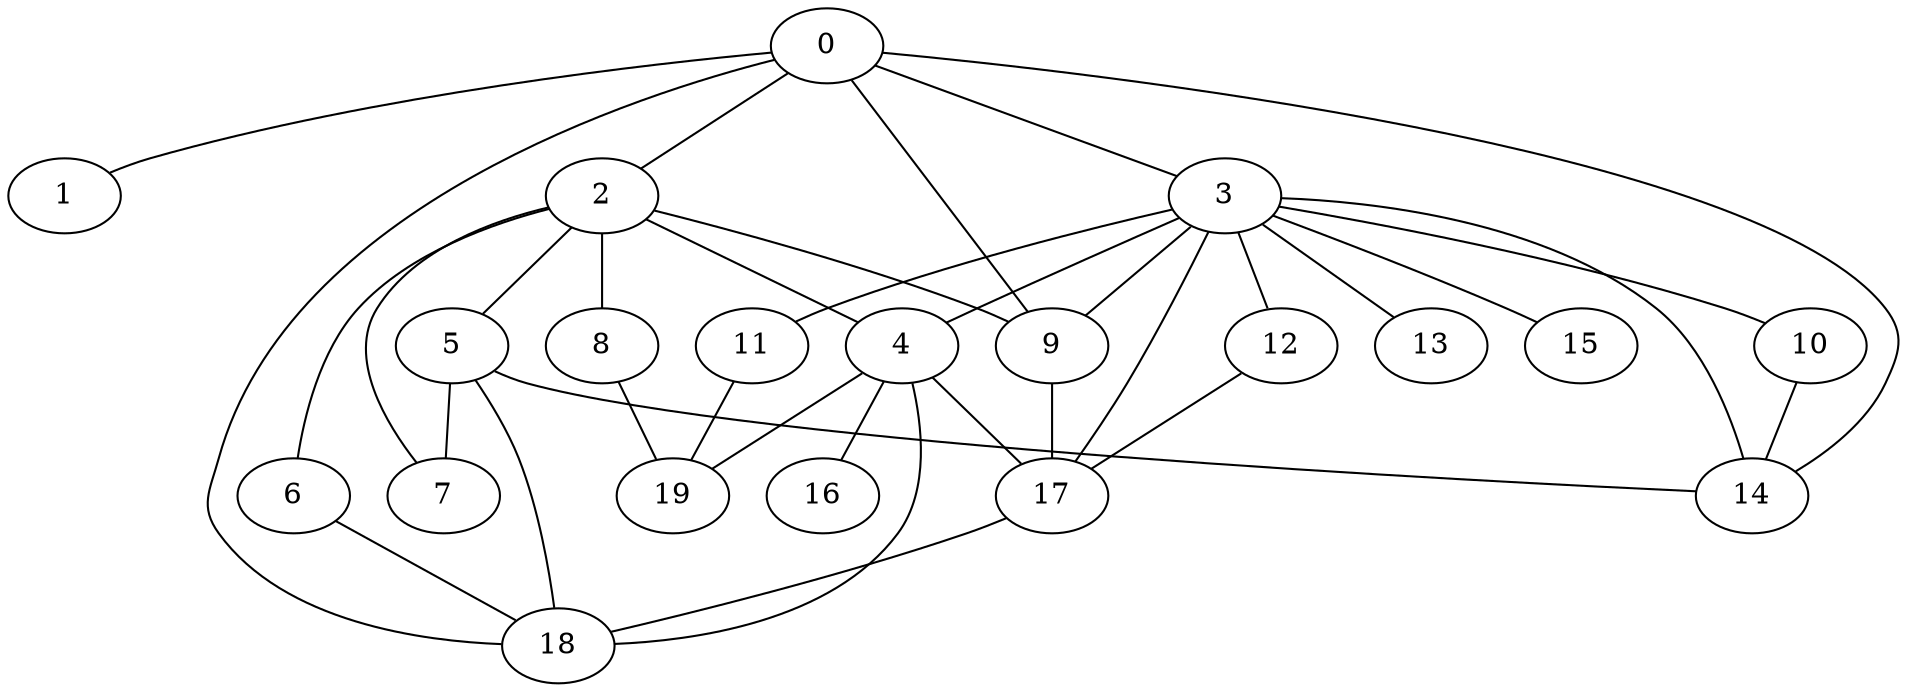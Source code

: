 
graph graphname {
    0 -- 1
0 -- 2
0 -- 3
0 -- 14
0 -- 18
0 -- 9
2 -- 4
2 -- 5
2 -- 6
2 -- 7
2 -- 8
2 -- 9
3 -- 10
3 -- 11
3 -- 12
3 -- 13
3 -- 14
3 -- 15
3 -- 9
3 -- 17
3 -- 4
4 -- 16
4 -- 17
4 -- 19
4 -- 18
5 -- 7
5 -- 18
5 -- 14
6 -- 18
8 -- 19
9 -- 17
10 -- 14
11 -- 19
12 -- 17
17 -- 18

}
